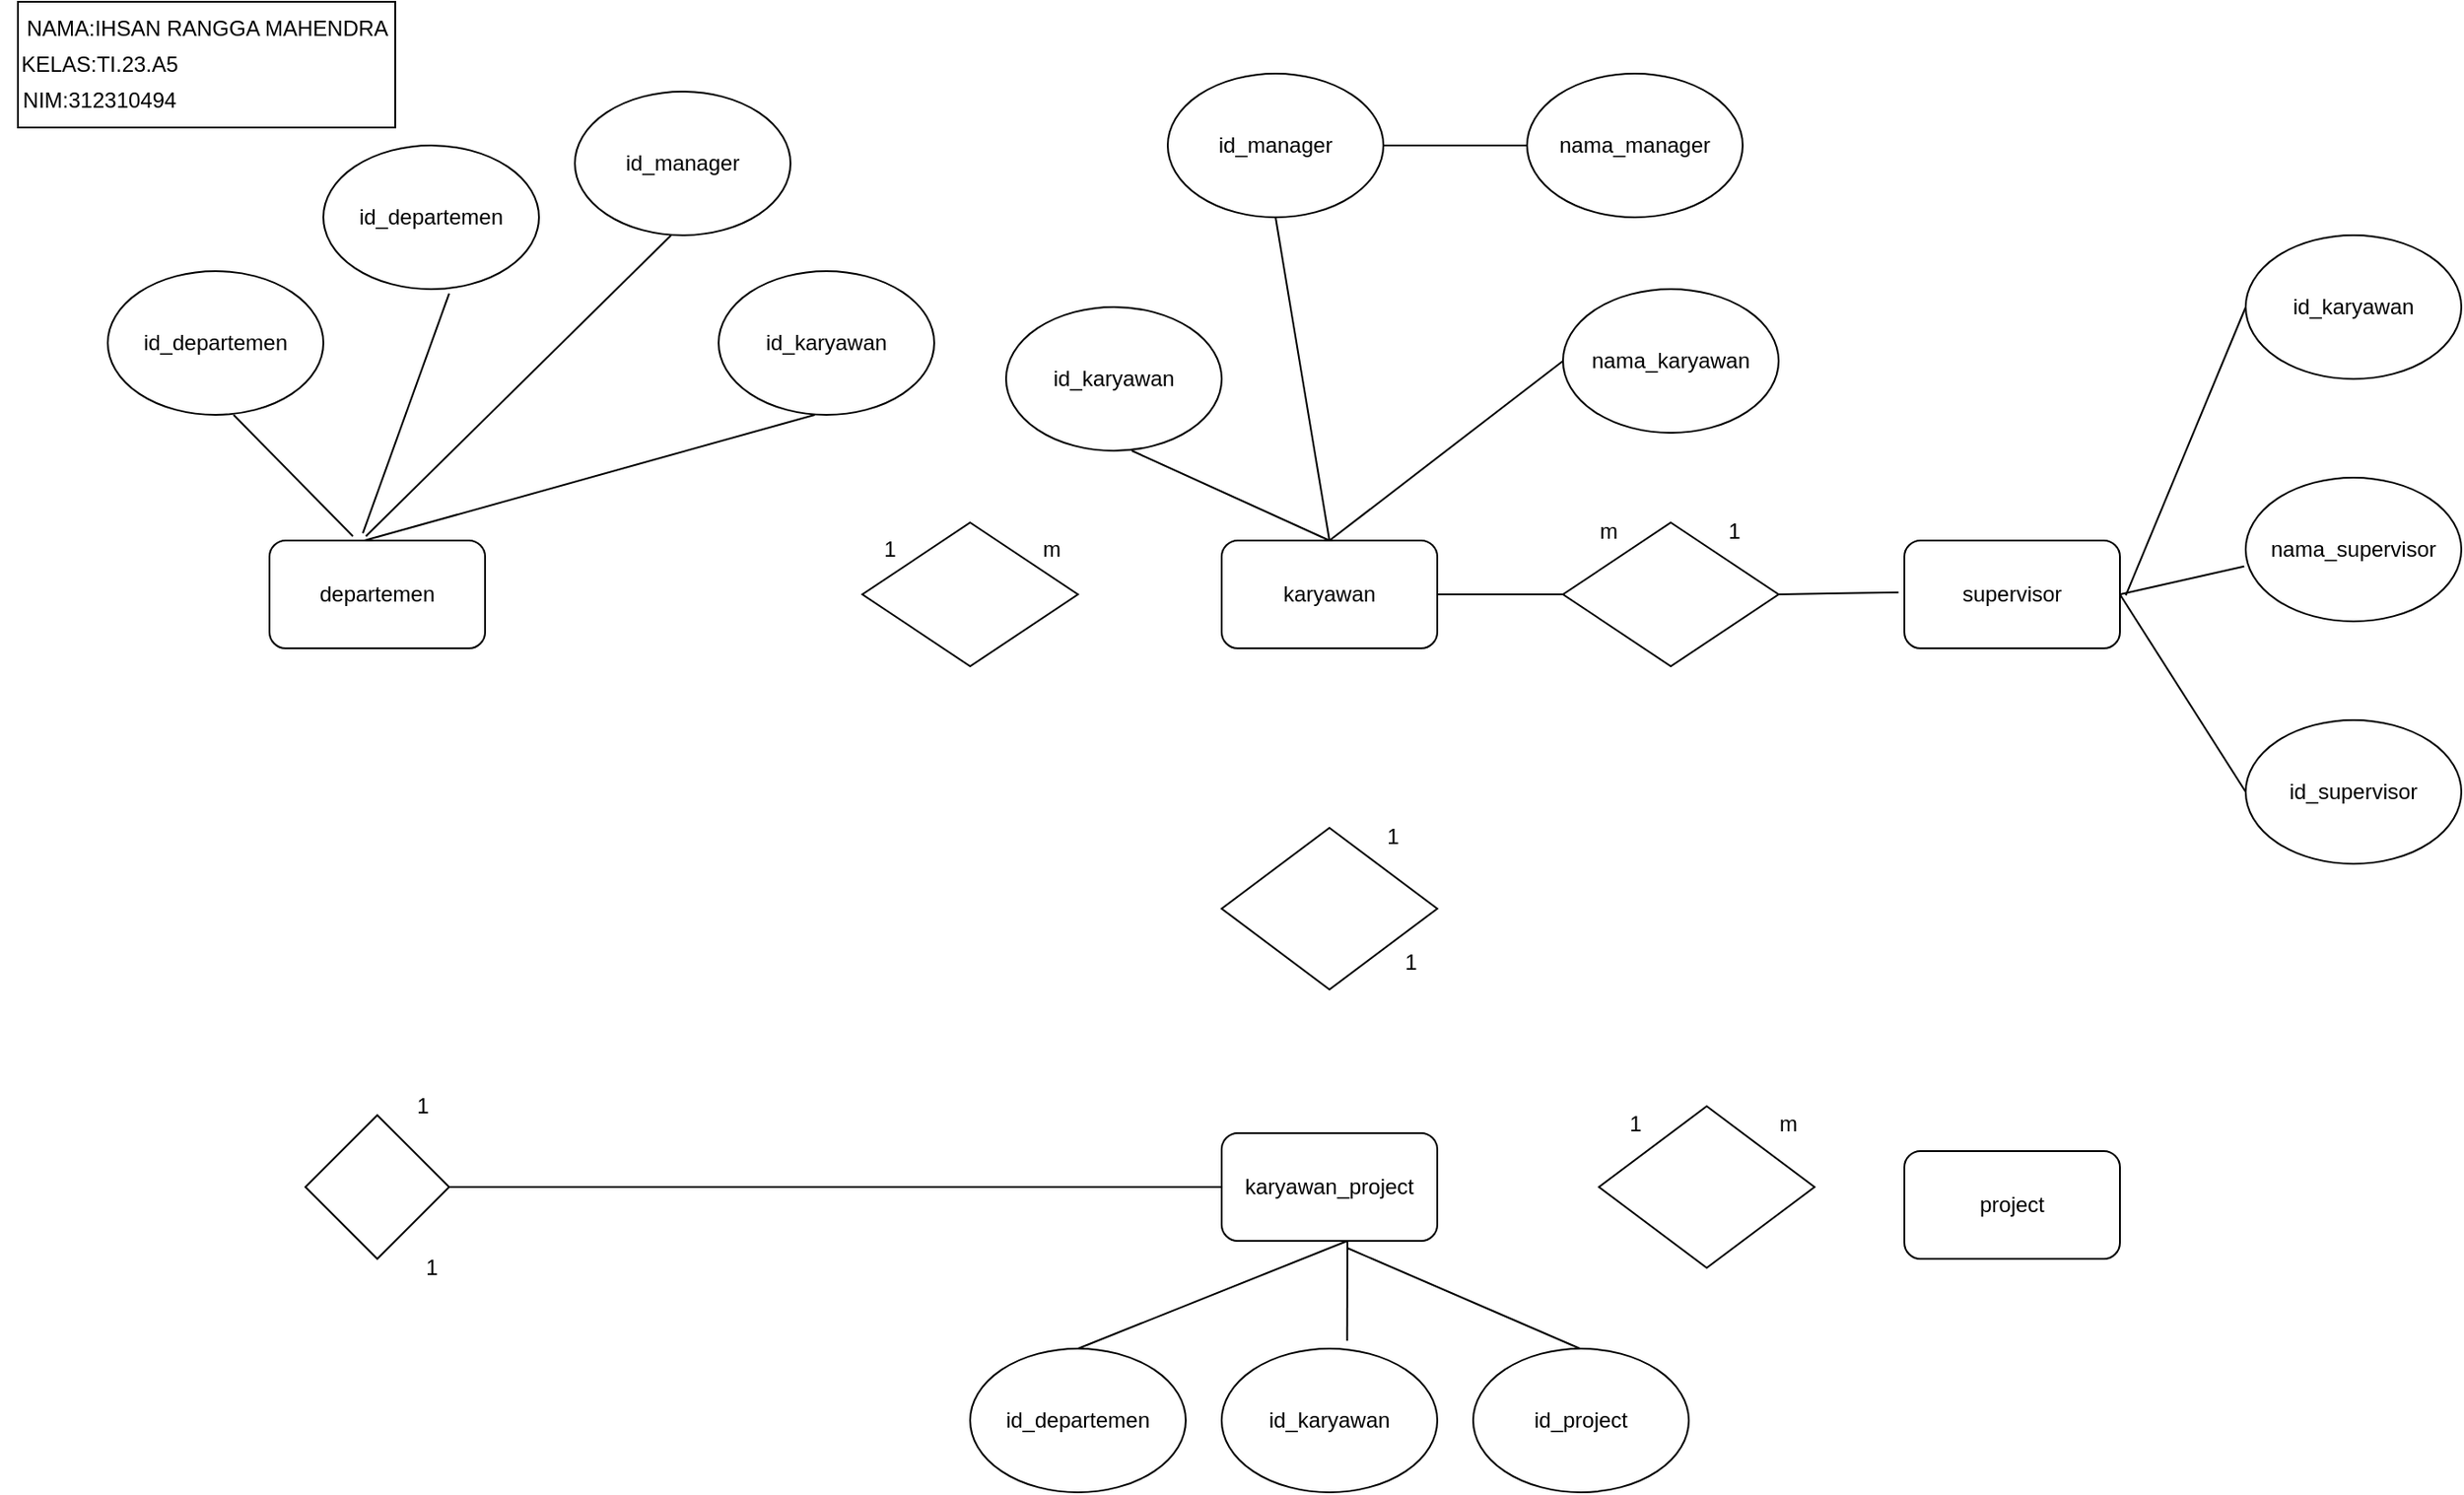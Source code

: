 <mxfile>
    <diagram id="DQmdMMXADWNSZFx-LG9u" name="Page-1">
        <mxGraphModel dx="1327" dy="762" grid="1" gridSize="10" guides="1" tooltips="1" connect="1" arrows="1" fold="1" page="1" pageScale="1" pageWidth="850" pageHeight="1100" math="0" shadow="0">
            <root>
                <mxCell id="0"/>
                <mxCell id="1" parent="0"/>
                <mxCell id="3" value="departemen" style="rounded=1;whiteSpace=wrap;html=1;" parent="1" vertex="1">
                    <mxGeometry x="150" y="300" width="120" height="60" as="geometry"/>
                </mxCell>
                <mxCell id="4" value="id_departemen" style="ellipse;whiteSpace=wrap;html=1;" parent="1" vertex="1">
                    <mxGeometry x="180" y="80" width="120" height="80" as="geometry"/>
                </mxCell>
                <mxCell id="5" value="id_departemen" style="ellipse;whiteSpace=wrap;html=1;" parent="1" vertex="1">
                    <mxGeometry x="60" y="150" width="120" height="80" as="geometry"/>
                </mxCell>
                <mxCell id="6" value="id_karyawan" style="ellipse;whiteSpace=wrap;html=1;" parent="1" vertex="1">
                    <mxGeometry x="400" y="150" width="120" height="80" as="geometry"/>
                </mxCell>
                <mxCell id="7" value="id_manager" style="ellipse;whiteSpace=wrap;html=1;" parent="1" vertex="1">
                    <mxGeometry x="320" y="50" width="120" height="80" as="geometry"/>
                </mxCell>
                <mxCell id="8" value="" style="rhombus;whiteSpace=wrap;html=1;" parent="1" vertex="1">
                    <mxGeometry x="170" y="620" width="80" height="80" as="geometry"/>
                </mxCell>
                <mxCell id="9" value="" style="endArrow=none;html=1;exitX=0.387;exitY=-0.04;exitDx=0;exitDy=0;exitPerimeter=0;" parent="1" source="3" edge="1">
                    <mxGeometry width="50" height="50" relative="1" as="geometry">
                        <mxPoint x="80" y="280" as="sourcePoint"/>
                        <mxPoint x="130" y="230" as="targetPoint"/>
                    </mxGeometry>
                </mxCell>
                <mxCell id="10" value="" style="endArrow=none;html=1;exitX=0.433;exitY=-0.067;exitDx=0;exitDy=0;exitPerimeter=0;" parent="1" source="3" edge="1">
                    <mxGeometry width="50" height="50" relative="1" as="geometry">
                        <mxPoint x="316.44" y="230.0" as="sourcePoint"/>
                        <mxPoint x="250" y="162.4" as="targetPoint"/>
                    </mxGeometry>
                </mxCell>
                <mxCell id="11" value="" style="endArrow=none;html=1;exitX=0.447;exitY=-0.04;exitDx=0;exitDy=0;exitPerimeter=0;" parent="1" source="3" edge="1">
                    <mxGeometry width="50" height="50" relative="1" as="geometry">
                        <mxPoint x="440.0" y="197.6" as="sourcePoint"/>
                        <mxPoint x="373.56" y="130" as="targetPoint"/>
                    </mxGeometry>
                </mxCell>
                <mxCell id="12" value="" style="endArrow=none;html=1;exitX=0.44;exitY=0;exitDx=0;exitDy=0;exitPerimeter=0;" parent="1" source="3" edge="1">
                    <mxGeometry width="50" height="50" relative="1" as="geometry">
                        <mxPoint x="520" y="297.6" as="sourcePoint"/>
                        <mxPoint x="453.56" y="230" as="targetPoint"/>
                    </mxGeometry>
                </mxCell>
                <mxCell id="13" value="" style="rhombus;whiteSpace=wrap;html=1;" parent="1" vertex="1">
                    <mxGeometry x="480" y="290" width="120" height="80" as="geometry"/>
                </mxCell>
                <mxCell id="14" value="karyawan" style="rounded=1;whiteSpace=wrap;html=1;" parent="1" vertex="1">
                    <mxGeometry x="680" y="300" width="120" height="60" as="geometry"/>
                </mxCell>
                <mxCell id="15" value="id_karyawan" style="ellipse;whiteSpace=wrap;html=1;" parent="1" vertex="1">
                    <mxGeometry x="560" y="170" width="120" height="80" as="geometry"/>
                </mxCell>
                <mxCell id="16" value="id_manager" style="ellipse;whiteSpace=wrap;html=1;" parent="1" vertex="1">
                    <mxGeometry x="650" y="40" width="120" height="80" as="geometry"/>
                </mxCell>
                <mxCell id="17" value="nama_manager" style="ellipse;whiteSpace=wrap;html=1;" parent="1" vertex="1">
                    <mxGeometry x="850" y="40" width="120" height="80" as="geometry"/>
                </mxCell>
                <mxCell id="18" value="nama_karyawan" style="ellipse;whiteSpace=wrap;html=1;" parent="1" vertex="1">
                    <mxGeometry x="870" y="160" width="120" height="80" as="geometry"/>
                </mxCell>
                <mxCell id="19" value="" style="endArrow=none;html=1;exitX=0.5;exitY=0;exitDx=0;exitDy=0;" parent="1" source="14" edge="1">
                    <mxGeometry width="50" height="50" relative="1" as="geometry">
                        <mxPoint x="580" y="300" as="sourcePoint"/>
                        <mxPoint x="630" y="250" as="targetPoint"/>
                    </mxGeometry>
                </mxCell>
                <mxCell id="20" value="" style="endArrow=none;html=1;entryX=0.5;entryY=1;entryDx=0;entryDy=0;" parent="1" target="16" edge="1">
                    <mxGeometry width="50" height="50" relative="1" as="geometry">
                        <mxPoint x="740" y="300" as="sourcePoint"/>
                        <mxPoint x="710" y="130" as="targetPoint"/>
                    </mxGeometry>
                </mxCell>
                <mxCell id="22" value="" style="endArrow=none;html=1;exitX=0.5;exitY=0;exitDx=0;exitDy=0;entryX=0;entryY=0.5;entryDx=0;entryDy=0;" parent="1" source="14" target="18" edge="1">
                    <mxGeometry width="50" height="50" relative="1" as="geometry">
                        <mxPoint x="860" y="310" as="sourcePoint"/>
                        <mxPoint x="910" y="260" as="targetPoint"/>
                    </mxGeometry>
                </mxCell>
                <mxCell id="24" value="" style="endArrow=none;html=1;exitX=1;exitY=0.5;exitDx=0;exitDy=0;" parent="1" source="16" edge="1">
                    <mxGeometry width="50" height="50" relative="1" as="geometry">
                        <mxPoint x="800" y="130" as="sourcePoint"/>
                        <mxPoint x="850" y="80" as="targetPoint"/>
                    </mxGeometry>
                </mxCell>
                <mxCell id="25" value="" style="rhombus;whiteSpace=wrap;html=1;" parent="1" vertex="1">
                    <mxGeometry x="870" y="290" width="120" height="80" as="geometry"/>
                </mxCell>
                <mxCell id="26" value="1" style="text;html=1;align=center;verticalAlign=middle;resizable=0;points=[];autosize=1;strokeColor=none;fillColor=none;" parent="1" vertex="1">
                    <mxGeometry x="480" y="290" width="30" height="30" as="geometry"/>
                </mxCell>
                <mxCell id="27" value="m&lt;br&gt;" style="text;html=1;align=center;verticalAlign=middle;resizable=0;points=[];autosize=1;strokeColor=none;fillColor=none;" parent="1" vertex="1">
                    <mxGeometry x="570" y="290" width="30" height="30" as="geometry"/>
                </mxCell>
                <mxCell id="28" value="m&lt;br&gt;" style="text;html=1;align=center;verticalAlign=middle;resizable=0;points=[];autosize=1;strokeColor=none;fillColor=none;" parent="1" vertex="1">
                    <mxGeometry x="880" y="280" width="30" height="30" as="geometry"/>
                </mxCell>
                <mxCell id="29" value="1" style="text;html=1;align=center;verticalAlign=middle;resizable=0;points=[];autosize=1;strokeColor=none;fillColor=none;" parent="1" vertex="1">
                    <mxGeometry x="950" y="280" width="30" height="30" as="geometry"/>
                </mxCell>
                <mxCell id="32" value="" style="endArrow=none;html=1;exitX=1;exitY=0.5;exitDx=0;exitDy=0;" parent="1" source="14" edge="1">
                    <mxGeometry width="50" height="50" relative="1" as="geometry">
                        <mxPoint x="820" y="380" as="sourcePoint"/>
                        <mxPoint x="870" y="330" as="targetPoint"/>
                    </mxGeometry>
                </mxCell>
                <mxCell id="33" value="" style="endArrow=none;html=1;entryX=-0.027;entryY=0.647;entryDx=0;entryDy=0;entryPerimeter=0;" parent="1" edge="1">
                    <mxGeometry width="50" height="50" relative="1" as="geometry">
                        <mxPoint x="990" y="330" as="sourcePoint"/>
                        <mxPoint x="1056.76" y="328.82" as="targetPoint"/>
                    </mxGeometry>
                </mxCell>
                <mxCell id="34" value="supervisor" style="rounded=1;whiteSpace=wrap;html=1;" parent="1" vertex="1">
                    <mxGeometry x="1060" y="300" width="120" height="60" as="geometry"/>
                </mxCell>
                <mxCell id="35" value="id_karyawan" style="ellipse;whiteSpace=wrap;html=1;" parent="1" vertex="1">
                    <mxGeometry x="1250" y="130" width="120" height="80" as="geometry"/>
                </mxCell>
                <mxCell id="36" value="nama_supervisor" style="ellipse;whiteSpace=wrap;html=1;" parent="1" vertex="1">
                    <mxGeometry x="1250" y="265" width="120" height="80" as="geometry"/>
                </mxCell>
                <mxCell id="37" value="id_supervisor" style="ellipse;whiteSpace=wrap;html=1;" parent="1" vertex="1">
                    <mxGeometry x="1250" y="400" width="120" height="80" as="geometry"/>
                </mxCell>
                <mxCell id="38" value="" style="endArrow=none;html=1;entryX=0;entryY=0.5;entryDx=0;entryDy=0;" parent="1" target="35" edge="1">
                    <mxGeometry width="50" height="50" relative="1" as="geometry">
                        <mxPoint x="1183.24" y="330.59" as="sourcePoint"/>
                        <mxPoint x="1250" y="329.41" as="targetPoint"/>
                    </mxGeometry>
                </mxCell>
                <mxCell id="39" value="" style="endArrow=none;html=1;entryX=0;entryY=0.5;entryDx=0;entryDy=0;" parent="1" target="37" edge="1">
                    <mxGeometry width="50" height="50" relative="1" as="geometry">
                        <mxPoint x="1180" y="330" as="sourcePoint"/>
                        <mxPoint x="1230" y="280" as="targetPoint"/>
                    </mxGeometry>
                </mxCell>
                <mxCell id="40" value="" style="endArrow=none;html=1;entryX=-0.007;entryY=0.617;entryDx=0;entryDy=0;entryPerimeter=0;" parent="1" target="36" edge="1">
                    <mxGeometry width="50" height="50" relative="1" as="geometry">
                        <mxPoint x="1180" y="330" as="sourcePoint"/>
                        <mxPoint x="1230" y="280" as="targetPoint"/>
                    </mxGeometry>
                </mxCell>
                <mxCell id="41" value="" style="rhombus;whiteSpace=wrap;html=1;" parent="1" vertex="1">
                    <mxGeometry x="680" y="460" width="120" height="90" as="geometry"/>
                </mxCell>
                <mxCell id="42" value="1" style="text;html=1;align=center;verticalAlign=middle;resizable=0;points=[];autosize=1;strokeColor=none;fillColor=none;" parent="1" vertex="1">
                    <mxGeometry x="760" y="450" width="30" height="30" as="geometry"/>
                </mxCell>
                <mxCell id="43" value="1" style="text;html=1;align=center;verticalAlign=middle;resizable=0;points=[];autosize=1;strokeColor=none;fillColor=none;" parent="1" vertex="1">
                    <mxGeometry x="770" y="520" width="30" height="30" as="geometry"/>
                </mxCell>
                <mxCell id="44" value="1" style="text;html=1;align=center;verticalAlign=middle;resizable=0;points=[];autosize=1;strokeColor=none;fillColor=none;" parent="1" vertex="1">
                    <mxGeometry x="220" y="600" width="30" height="30" as="geometry"/>
                </mxCell>
                <mxCell id="45" value="1" style="text;html=1;align=center;verticalAlign=middle;resizable=0;points=[];autosize=1;strokeColor=none;fillColor=none;" parent="1" vertex="1">
                    <mxGeometry x="225" y="690" width="30" height="30" as="geometry"/>
                </mxCell>
                <mxCell id="46" value="karyawan_project" style="rounded=1;whiteSpace=wrap;html=1;" parent="1" vertex="1">
                    <mxGeometry x="680" y="630" width="120" height="60" as="geometry"/>
                </mxCell>
                <mxCell id="47" value="" style="endArrow=none;html=1;entryX=0;entryY=0.5;entryDx=0;entryDy=0;" parent="1" target="46" edge="1">
                    <mxGeometry width="50" height="50" relative="1" as="geometry">
                        <mxPoint x="250" y="660" as="sourcePoint"/>
                        <mxPoint x="300" y="610" as="targetPoint"/>
                    </mxGeometry>
                </mxCell>
                <mxCell id="48" value="id_departemen" style="ellipse;whiteSpace=wrap;html=1;" parent="1" vertex="1">
                    <mxGeometry x="540" y="750" width="120" height="80" as="geometry"/>
                </mxCell>
                <mxCell id="49" value="id_karyawan" style="ellipse;whiteSpace=wrap;html=1;" parent="1" vertex="1">
                    <mxGeometry x="680" y="750" width="120" height="80" as="geometry"/>
                </mxCell>
                <mxCell id="50" value="id_project" style="ellipse;whiteSpace=wrap;html=1;" parent="1" vertex="1">
                    <mxGeometry x="820" y="750" width="120" height="80" as="geometry"/>
                </mxCell>
                <mxCell id="51" value="" style="endArrow=none;html=1;exitX=0.582;exitY=-0.055;exitDx=0;exitDy=0;exitPerimeter=0;" parent="1" source="49" edge="1">
                    <mxGeometry width="50" height="50" relative="1" as="geometry">
                        <mxPoint x="700" y="740" as="sourcePoint"/>
                        <mxPoint x="750" y="690" as="targetPoint"/>
                    </mxGeometry>
                </mxCell>
                <mxCell id="52" value="" style="endArrow=none;html=1;exitX=0.582;exitY=-0.055;exitDx=0;exitDy=0;exitPerimeter=0;" parent="1" edge="1">
                    <mxGeometry width="50" height="50" relative="1" as="geometry">
                        <mxPoint x="600.0" y="750.0" as="sourcePoint"/>
                        <mxPoint x="750" y="690" as="targetPoint"/>
                    </mxGeometry>
                </mxCell>
                <mxCell id="53" value="" style="endArrow=none;html=1;exitX=0.582;exitY=-0.055;exitDx=0;exitDy=0;exitPerimeter=0;" parent="1" edge="1">
                    <mxGeometry width="50" height="50" relative="1" as="geometry">
                        <mxPoint x="879.5" y="750.0" as="sourcePoint"/>
                        <mxPoint x="750" y="694" as="targetPoint"/>
                    </mxGeometry>
                </mxCell>
                <mxCell id="54" value="" style="rhombus;whiteSpace=wrap;html=1;" parent="1" vertex="1">
                    <mxGeometry x="890" y="615" width="120" height="90" as="geometry"/>
                </mxCell>
                <mxCell id="55" value="1" style="text;html=1;align=center;verticalAlign=middle;resizable=0;points=[];autosize=1;strokeColor=none;fillColor=none;" parent="1" vertex="1">
                    <mxGeometry x="895" y="610" width="30" height="30" as="geometry"/>
                </mxCell>
                <mxCell id="56" value="m&lt;br&gt;" style="text;html=1;align=center;verticalAlign=middle;resizable=0;points=[];autosize=1;strokeColor=none;fillColor=none;" parent="1" vertex="1">
                    <mxGeometry x="980" y="610" width="30" height="30" as="geometry"/>
                </mxCell>
                <mxCell id="57" value="project" style="rounded=1;whiteSpace=wrap;html=1;" parent="1" vertex="1">
                    <mxGeometry x="1060" y="640" width="120" height="60" as="geometry"/>
                </mxCell>
                <mxCell id="61" value="NAMA:IHSAN RANGGA MAHENDRA" style="text;html=1;align=center;verticalAlign=middle;resizable=0;points=[];autosize=1;strokeColor=none;fillColor=none;" parent="1" vertex="1">
                    <mxGeometry x="5" width="220" height="30" as="geometry"/>
                </mxCell>
                <mxCell id="62" value="" style="rounded=0;whiteSpace=wrap;html=1;fillColor=none;" parent="1" vertex="1">
                    <mxGeometry x="10" width="210" height="70" as="geometry"/>
                </mxCell>
                <mxCell id="64" value="KELAS:TI.23.A5" style="text;html=1;align=center;verticalAlign=middle;resizable=0;points=[];autosize=1;strokeColor=none;fillColor=none;" parent="1" vertex="1">
                    <mxGeometry y="20" width="110" height="30" as="geometry"/>
                </mxCell>
                <mxCell id="65" value="NIM:312310494" style="text;html=1;align=center;verticalAlign=middle;resizable=0;points=[];autosize=1;strokeColor=none;fillColor=none;" parent="1" vertex="1">
                    <mxGeometry y="40" width="110" height="30" as="geometry"/>
                </mxCell>
            </root>
        </mxGraphModel>
    </diagram>
</mxfile>
